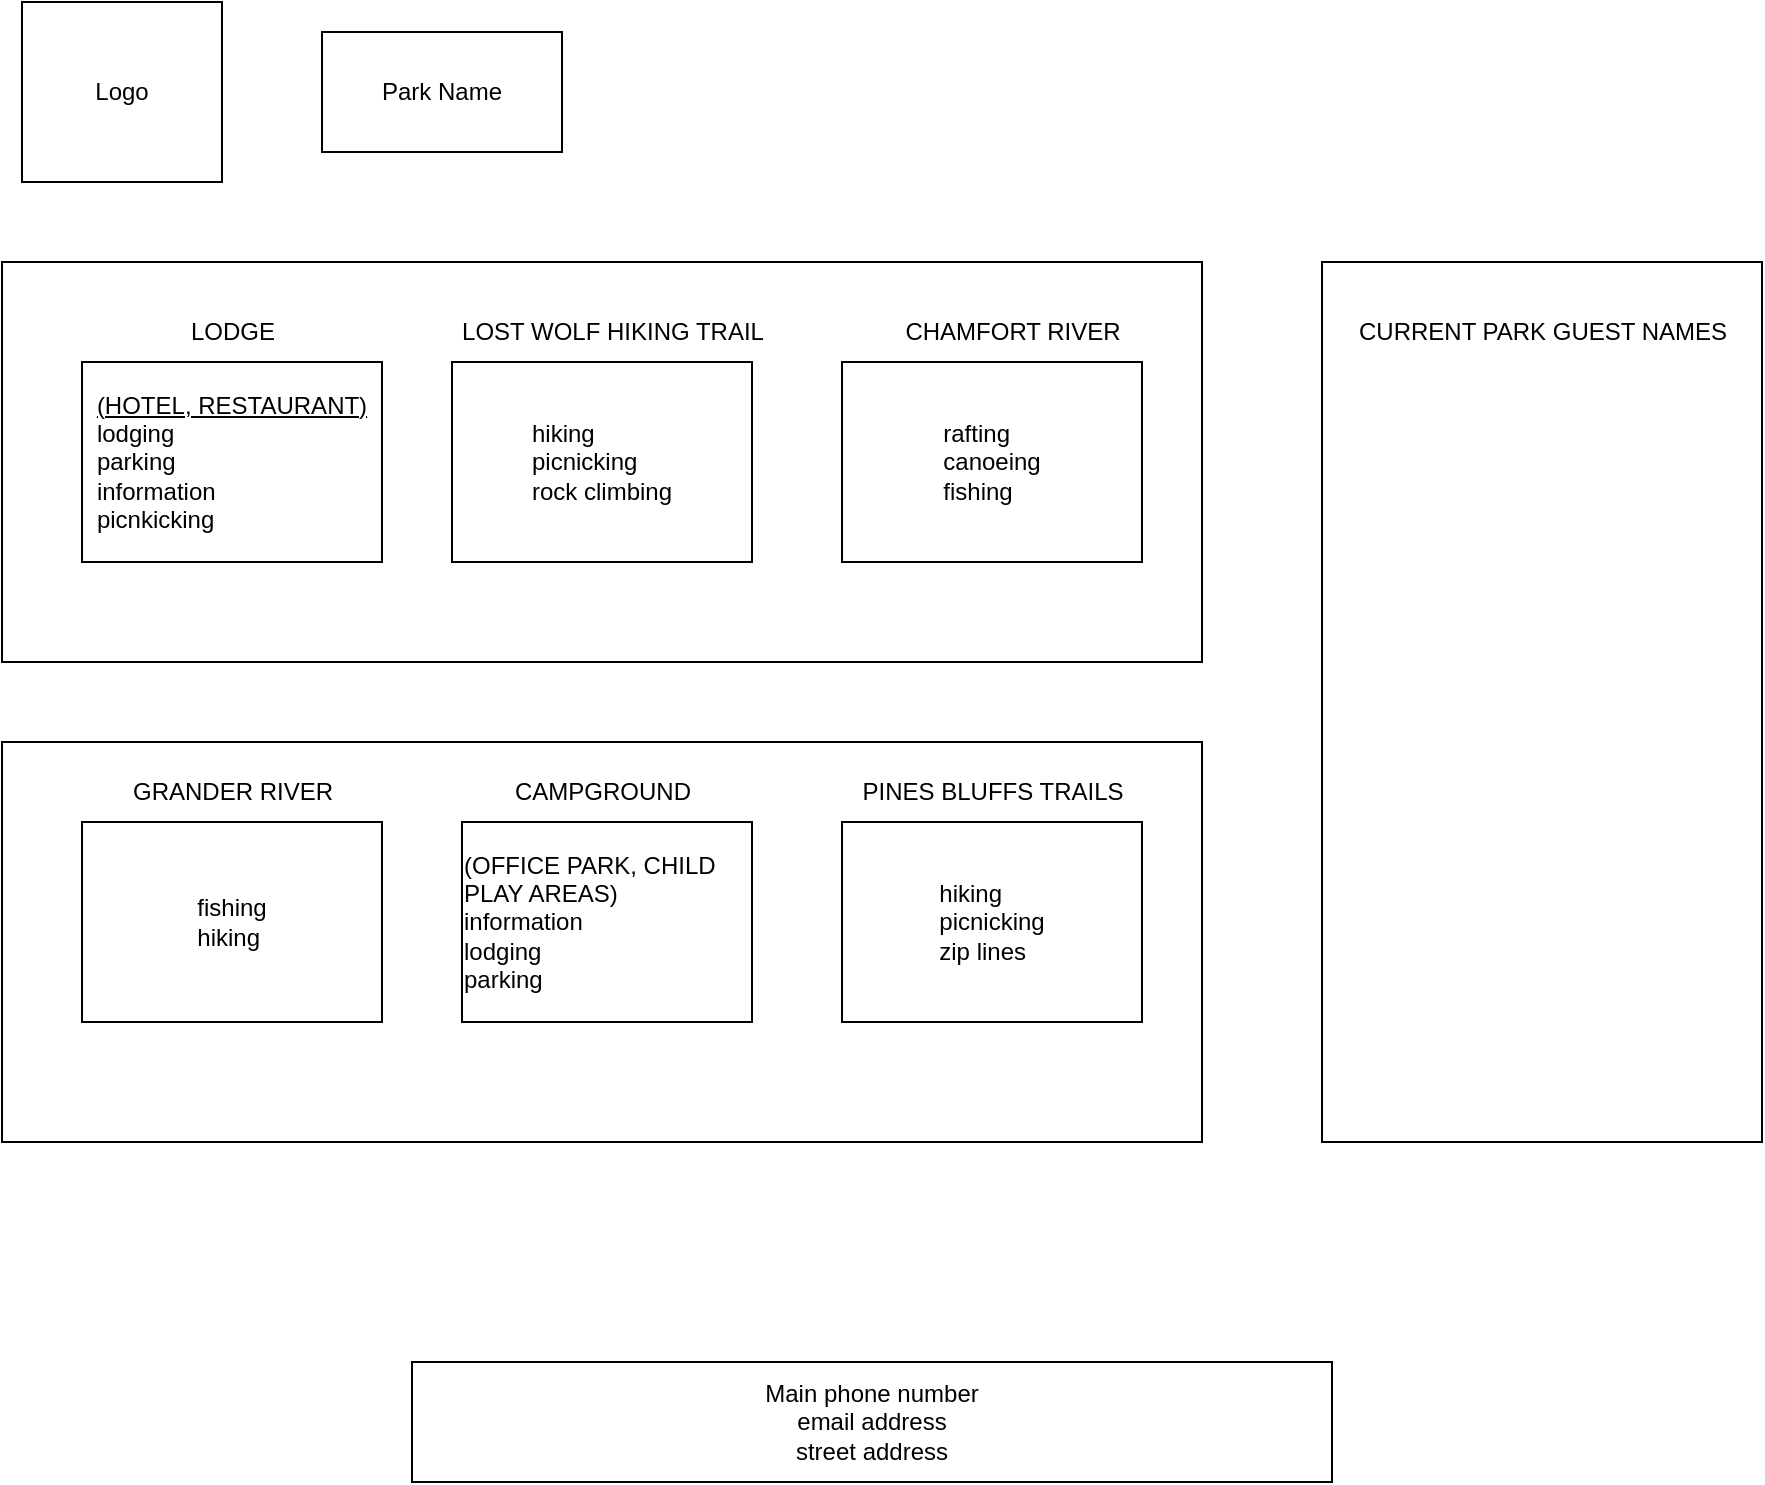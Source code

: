 <mxfile>
    <diagram id="C7XLNZ6NC_hPwQsxDag4" name="Page-1">
        <mxGraphModel dx="1030" dy="701" grid="1" gridSize="10" guides="1" tooltips="1" connect="1" arrows="1" fold="1" page="1" pageScale="1" pageWidth="850" pageHeight="1100" math="0" shadow="0">
            <root>
                <mxCell id="0"/>
                <mxCell id="1" parent="0"/>
                <mxCell id="2" value="Logo" style="whiteSpace=wrap;html=1;" vertex="1" parent="1">
                    <mxGeometry x="150" y="30" width="100" height="90" as="geometry"/>
                </mxCell>
                <mxCell id="3" value="Park Name" style="whiteSpace=wrap;html=1;" vertex="1" parent="1">
                    <mxGeometry x="300" y="45" width="120" height="60" as="geometry"/>
                </mxCell>
                <mxCell id="4" value="Main phone number&lt;br&gt;email address&lt;br&gt;street address&lt;br&gt;" style="whiteSpace=wrap;html=1;" vertex="1" parent="1">
                    <mxGeometry x="345" y="710" width="460" height="60" as="geometry"/>
                </mxCell>
                <mxCell id="5" value="" style="whiteSpace=wrap;html=1;" vertex="1" parent="1">
                    <mxGeometry x="140" y="160" width="600" height="200" as="geometry"/>
                </mxCell>
                <mxCell id="7" value="&lt;div style=&quot;text-align: left;&quot;&gt;&lt;u&gt;(HOTEL, RESTAURANT)&lt;/u&gt;&lt;/div&gt;&lt;div style=&quot;text-align: left;&quot;&gt;lodging&lt;/div&gt;&lt;div style=&quot;text-align: left;&quot;&gt;parking&lt;/div&gt;&lt;div style=&quot;text-align: left;&quot;&gt;information&lt;/div&gt;&lt;div style=&quot;text-align: left;&quot;&gt;picnkicking&lt;/div&gt;" style="whiteSpace=wrap;html=1;" vertex="1" parent="1">
                    <mxGeometry x="180" y="210" width="150" height="100" as="geometry"/>
                </mxCell>
                <mxCell id="15" value="" style="whiteSpace=wrap;html=1;" vertex="1" parent="1">
                    <mxGeometry x="140" y="400" width="600" height="200" as="geometry"/>
                </mxCell>
                <mxCell id="19" value="LODGE" style="text;html=1;align=center;verticalAlign=middle;resizable=0;points=[];autosize=1;strokeColor=none;fillColor=none;" vertex="1" parent="1">
                    <mxGeometry x="220" y="180" width="70" height="30" as="geometry"/>
                </mxCell>
                <mxCell id="20" value="LOST WOLF HIKING TRAIL" style="text;html=1;align=center;verticalAlign=middle;resizable=0;points=[];autosize=1;strokeColor=none;fillColor=none;" vertex="1" parent="1">
                    <mxGeometry x="360" y="180" width="170" height="30" as="geometry"/>
                </mxCell>
                <mxCell id="21" value="CAMPGROUND" style="text;html=1;align=center;verticalAlign=middle;resizable=0;points=[];autosize=1;strokeColor=none;fillColor=none;" vertex="1" parent="1">
                    <mxGeometry x="385" y="410" width="110" height="30" as="geometry"/>
                </mxCell>
                <mxCell id="22" value="PINES BLUFFS TRAILS" style="text;html=1;align=center;verticalAlign=middle;resizable=0;points=[];autosize=1;strokeColor=none;fillColor=none;" vertex="1" parent="1">
                    <mxGeometry x="560" y="410" width="150" height="30" as="geometry"/>
                </mxCell>
                <mxCell id="24" value="GRANDER RIVER" style="text;html=1;align=center;verticalAlign=middle;resizable=0;points=[];autosize=1;strokeColor=none;fillColor=none;" vertex="1" parent="1">
                    <mxGeometry x="195" y="410" width="120" height="30" as="geometry"/>
                </mxCell>
                <mxCell id="25" value="CHAMFORT RIVER" style="text;html=1;align=center;verticalAlign=middle;resizable=0;points=[];autosize=1;strokeColor=none;fillColor=none;" vertex="1" parent="1">
                    <mxGeometry x="580" y="180" width="130" height="30" as="geometry"/>
                </mxCell>
                <mxCell id="29" value="&lt;div style=&quot;text-align: left;&quot;&gt;hiking&lt;/div&gt;&lt;div style=&quot;text-align: left;&quot;&gt;picnicking&lt;/div&gt;&lt;div style=&quot;text-align: left;&quot;&gt;rock climbing&lt;/div&gt;" style="whiteSpace=wrap;html=1;" vertex="1" parent="1">
                    <mxGeometry x="365" y="210" width="150" height="100" as="geometry"/>
                </mxCell>
                <mxCell id="30" value="&lt;div style=&quot;text-align: left;&quot;&gt;rafting&lt;/div&gt;&lt;div style=&quot;text-align: left;&quot;&gt;canoeing&lt;/div&gt;&lt;div style=&quot;text-align: left;&quot;&gt;fishing&lt;/div&gt;" style="whiteSpace=wrap;html=1;" vertex="1" parent="1">
                    <mxGeometry x="560" y="210" width="150" height="100" as="geometry"/>
                </mxCell>
                <mxCell id="31" value="&lt;div style=&quot;text-align: left;&quot;&gt;fishing&lt;/div&gt;&lt;div style=&quot;text-align: left;&quot;&gt;hiking&lt;/div&gt;" style="whiteSpace=wrap;html=1;" vertex="1" parent="1">
                    <mxGeometry x="180" y="440" width="150" height="100" as="geometry"/>
                </mxCell>
                <mxCell id="32" value="&lt;div style=&quot;text-align: left;&quot;&gt;hiking&lt;/div&gt;&lt;div style=&quot;text-align: left;&quot;&gt;picnicking&lt;/div&gt;&lt;div style=&quot;text-align: left;&quot;&gt;zip lines&lt;/div&gt;" style="whiteSpace=wrap;html=1;" vertex="1" parent="1">
                    <mxGeometry x="560" y="440" width="150" height="100" as="geometry"/>
                </mxCell>
                <mxCell id="33" value="&lt;div style=&quot;text-align: left;&quot;&gt;(OFFICE PARK, CHILD PLAY AREAS)&lt;/div&gt;&lt;div style=&quot;text-align: left;&quot;&gt;information&lt;/div&gt;&lt;div style=&quot;text-align: left;&quot;&gt;lodging&lt;/div&gt;&lt;div style=&quot;text-align: left;&quot;&gt;parking&lt;/div&gt;" style="whiteSpace=wrap;html=1;" vertex="1" parent="1">
                    <mxGeometry x="370" y="440" width="145" height="100" as="geometry"/>
                </mxCell>
                <mxCell id="35" value="" style="whiteSpace=wrap;html=1;" vertex="1" parent="1">
                    <mxGeometry x="800" y="160" width="220" height="440" as="geometry"/>
                </mxCell>
                <mxCell id="36" value="CURRENT PARK GUEST NAMES" style="text;html=1;align=center;verticalAlign=middle;resizable=0;points=[];autosize=1;strokeColor=none;fillColor=none;" vertex="1" parent="1">
                    <mxGeometry x="805" y="180" width="210" height="30" as="geometry"/>
                </mxCell>
            </root>
        </mxGraphModel>
    </diagram>
</mxfile>